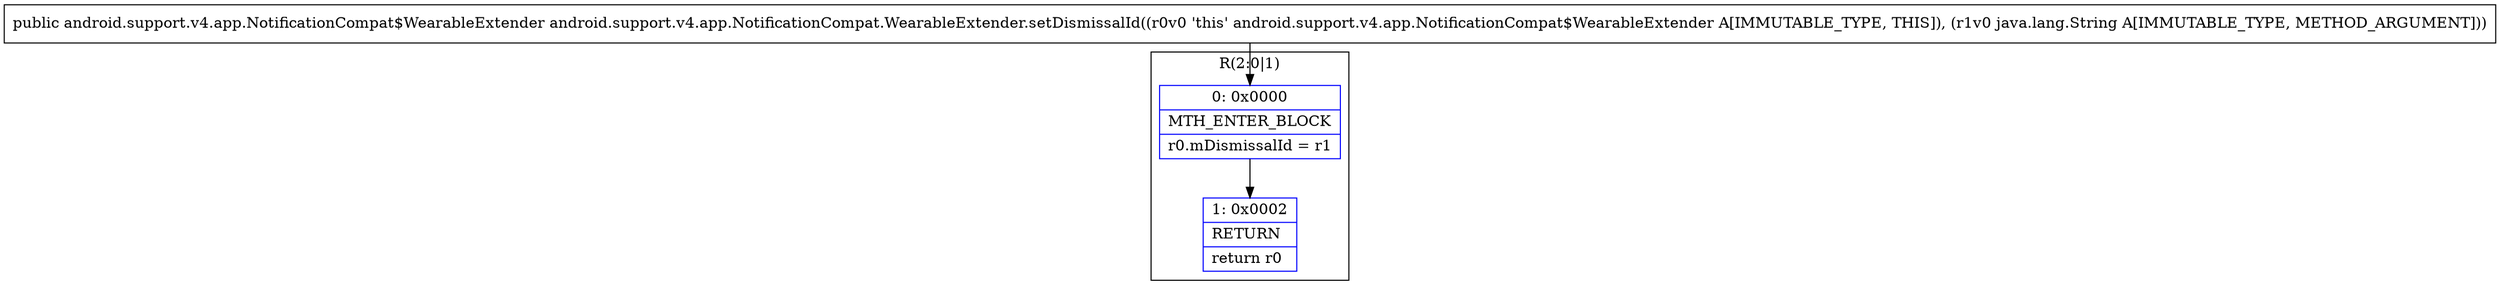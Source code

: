 digraph "CFG forandroid.support.v4.app.NotificationCompat.WearableExtender.setDismissalId(Ljava\/lang\/String;)Landroid\/support\/v4\/app\/NotificationCompat$WearableExtender;" {
subgraph cluster_Region_1666517933 {
label = "R(2:0|1)";
node [shape=record,color=blue];
Node_0 [shape=record,label="{0\:\ 0x0000|MTH_ENTER_BLOCK\l|r0.mDismissalId = r1\l}"];
Node_1 [shape=record,label="{1\:\ 0x0002|RETURN\l|return r0\l}"];
}
MethodNode[shape=record,label="{public android.support.v4.app.NotificationCompat$WearableExtender android.support.v4.app.NotificationCompat.WearableExtender.setDismissalId((r0v0 'this' android.support.v4.app.NotificationCompat$WearableExtender A[IMMUTABLE_TYPE, THIS]), (r1v0 java.lang.String A[IMMUTABLE_TYPE, METHOD_ARGUMENT])) }"];
MethodNode -> Node_0;
Node_0 -> Node_1;
}

